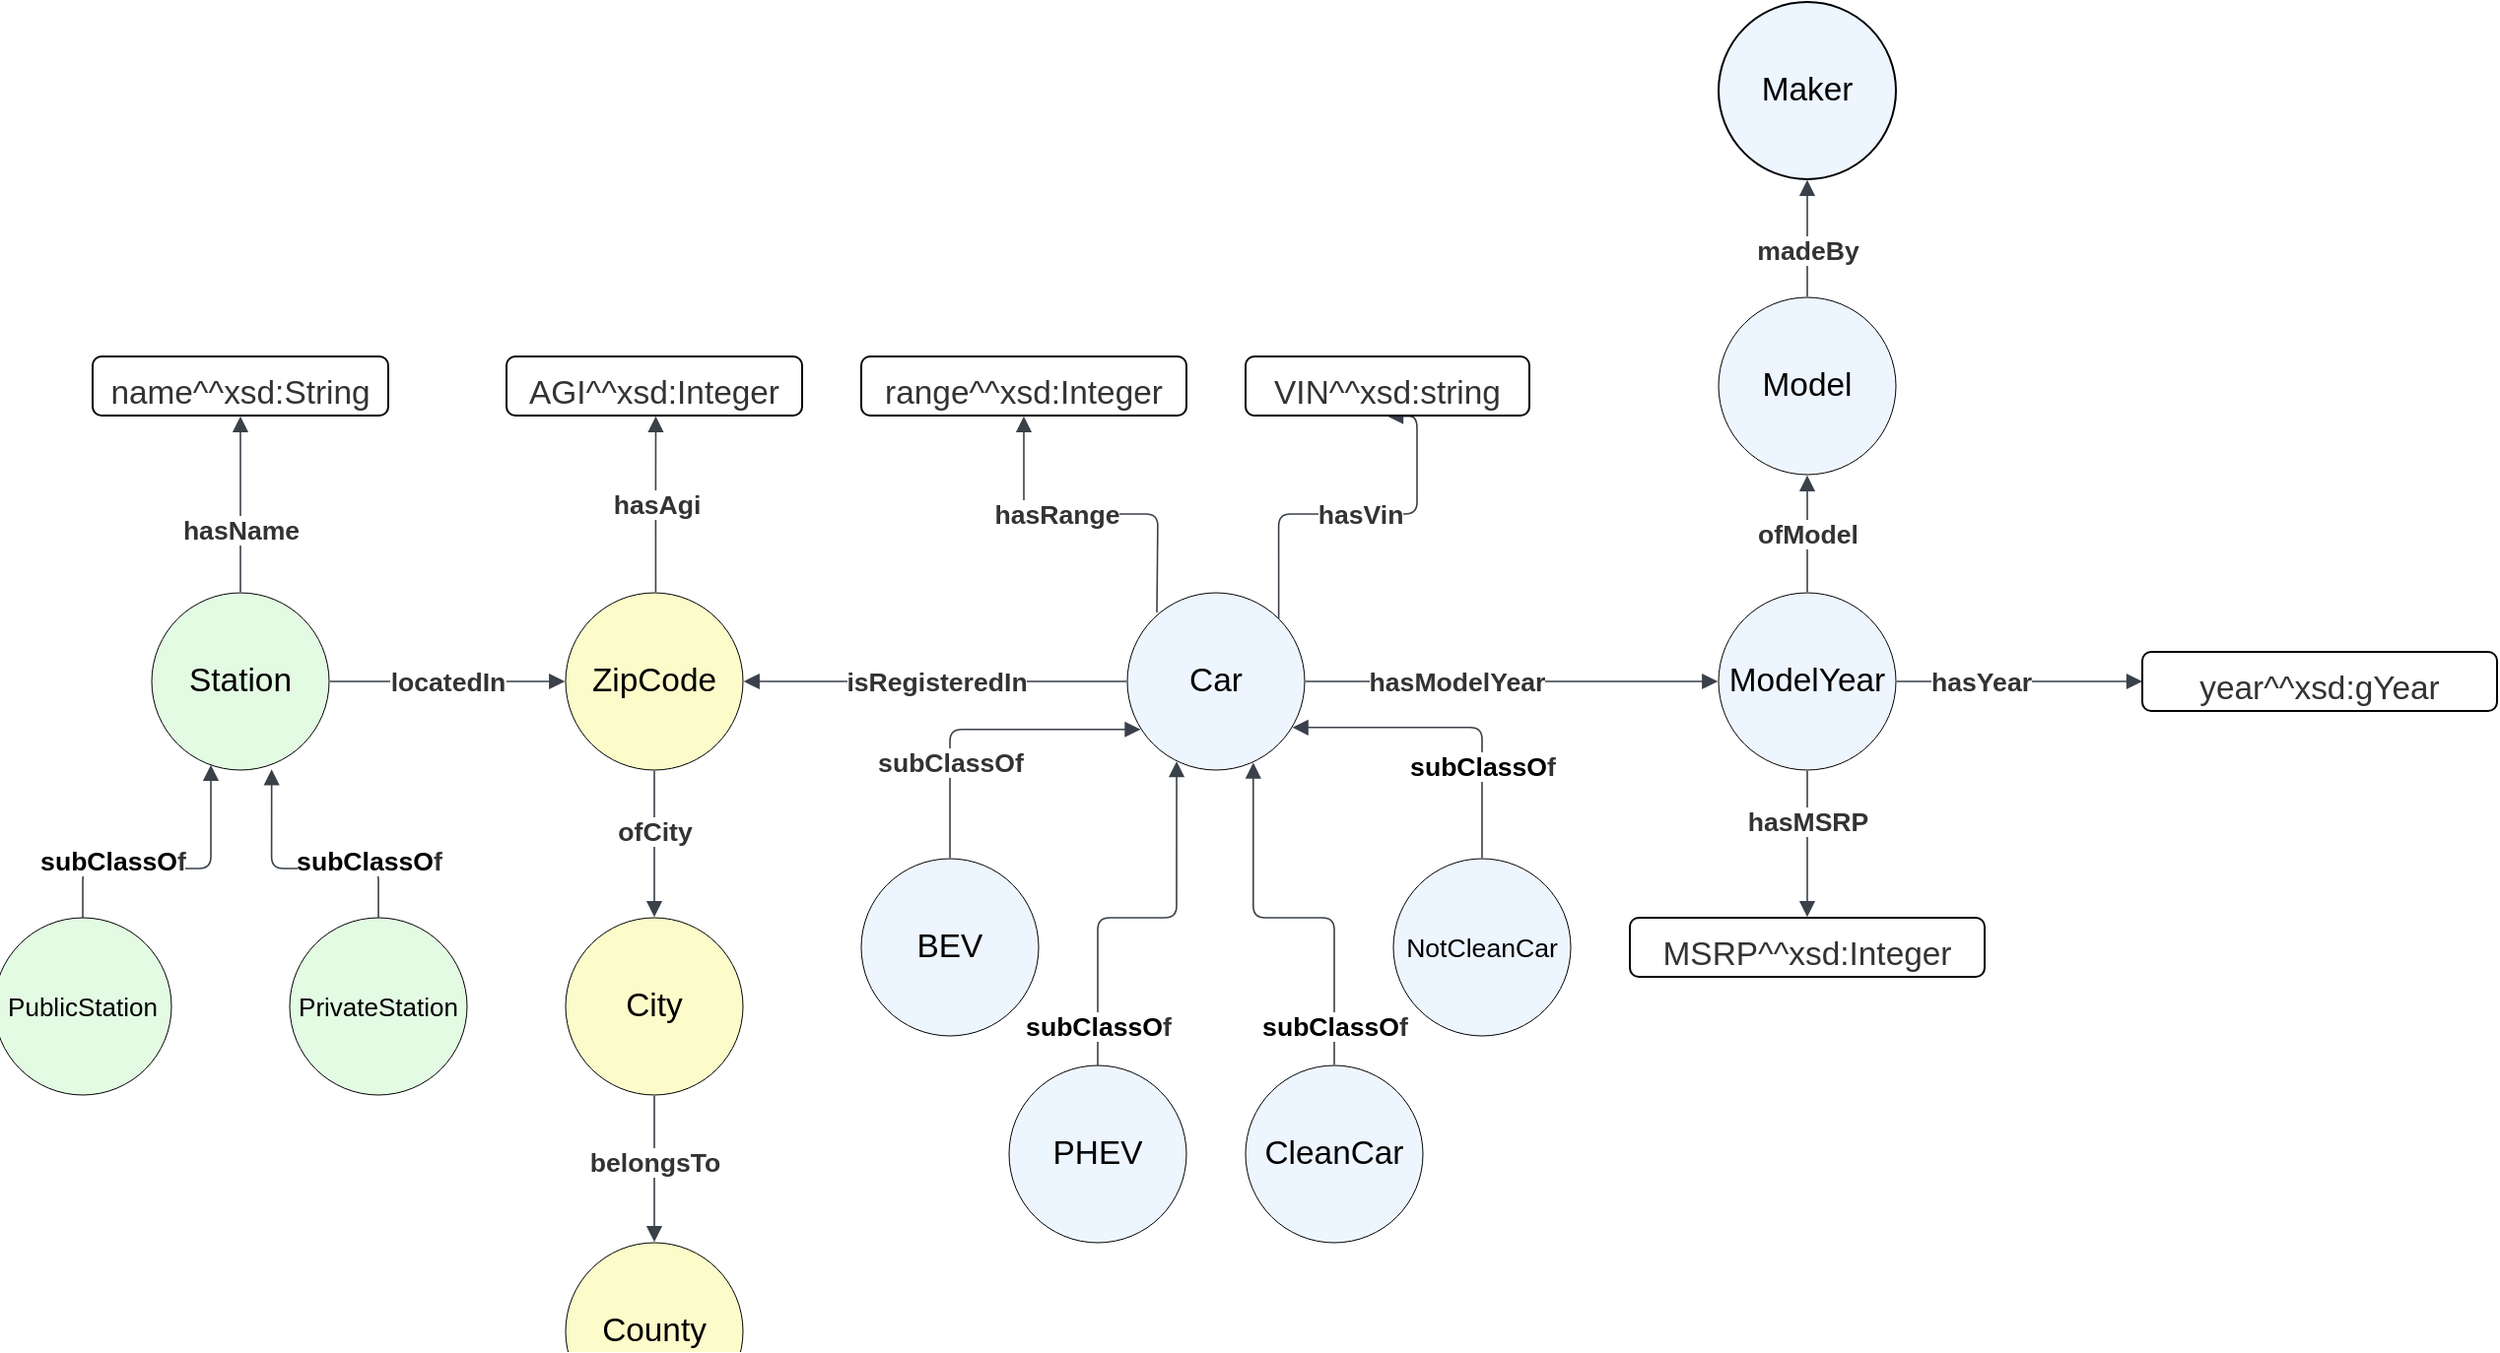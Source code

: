<mxfile version="22.1.5" type="device">
  <diagram name="Pagina-1" id="6ebKSwHgrZWEVFDDrTTQ">
    <mxGraphModel dx="1752" dy="1017" grid="1" gridSize="10" guides="1" tooltips="1" connect="1" arrows="1" fold="1" page="1" pageScale="1" pageWidth="1654" pageHeight="1169" math="0" shadow="0">
      <root>
        <mxCell id="0" />
        <mxCell id="1" parent="0" />
        <mxCell id="R9qcSIOGfT1Ncwx8mGfi-1" value="Car" style="html=1;overflow=block;blockSpacing=1;whiteSpace=wrap;ellipse;fontSize=16.7;spacing=3.8;strokeColor=default;fillOpacity=100;rounded=1;absoluteArcSize=1;arcSize=9;fillColor=#edf5ff;strokeWidth=NaN;lucidId=Os1O2qnXkTLK;" parent="1" vertex="1">
          <mxGeometry x="665" y="470" width="90" height="90" as="geometry" />
        </mxCell>
        <mxCell id="R9qcSIOGfT1Ncwx8mGfi-2" value="" style="html=1;jettySize=18;whiteSpace=wrap;fontSize=13;strokeColor=#3a414a;strokeOpacity=100;strokeWidth=0.8;rounded=1;arcSize=12;edgeStyle=orthogonalEdgeStyle;startArrow=none;endArrow=block;endFill=1;exitX=1.004;exitY=0.5;exitPerimeter=0;entryX=-0.004;entryY=0.5;entryPerimeter=0;lucidId=1s1Ouu4uFood;" parent="1" source="R9qcSIOGfT1Ncwx8mGfi-1" target="R9qcSIOGfT1Ncwx8mGfi-4" edge="1">
          <mxGeometry width="100" height="100" relative="1" as="geometry">
            <Array as="points" />
          </mxGeometry>
        </mxCell>
        <mxCell id="R9qcSIOGfT1Ncwx8mGfi-3" value="hasModelYear" style="text;html=1;resizable=0;labelBackgroundColor=default;align=center;verticalAlign=middle;fontStyle=1;fontColor=#333333;fontSize=13.3;" parent="R9qcSIOGfT1Ncwx8mGfi-2" vertex="1">
          <mxGeometry x="-0.273" relative="1" as="geometry" />
        </mxCell>
        <mxCell id="R9qcSIOGfT1Ncwx8mGfi-4" value="ModelYear" style="html=1;overflow=block;blockSpacing=1;whiteSpace=wrap;ellipse;fontSize=16.7;spacing=3.8;strokeColor=default;fillOpacity=100;rounded=1;absoluteArcSize=1;arcSize=9;fillColor=#edf5ff;strokeWidth=NaN;lucidId=1s1OTW7Ci2Y1;" parent="1" vertex="1">
          <mxGeometry x="965" y="470" width="90" height="90" as="geometry" />
        </mxCell>
        <mxCell id="R9qcSIOGfT1Ncwx8mGfi-5" value="" style="html=1;jettySize=18;whiteSpace=wrap;fontSize=13;strokeColor=#3a414a;strokeOpacity=100;strokeWidth=0.8;rounded=1;arcSize=12;edgeStyle=orthogonalEdgeStyle;startArrow=none;endArrow=block;endFill=1;exitX=1.004;exitY=0.5;exitPerimeter=0;entryX=0;entryY=0.5;lucidId=it1O_J1TxxnW;entryDx=0;entryDy=0;" parent="1" source="R9qcSIOGfT1Ncwx8mGfi-4" target="35qdhlxiOfRnaW9zcAuj-1" edge="1">
          <mxGeometry width="100" height="100" relative="1" as="geometry">
            <Array as="points" />
            <mxPoint x="1174.64" y="515" as="targetPoint" />
          </mxGeometry>
        </mxCell>
        <mxCell id="R9qcSIOGfT1Ncwx8mGfi-6" value="hasYear" style="text;html=1;resizable=0;labelBackgroundColor=default;align=center;verticalAlign=middle;fontStyle=1;fontColor=#333333;fontSize=13.3;" parent="R9qcSIOGfT1Ncwx8mGfi-5" vertex="1">
          <mxGeometry x="-0.324" relative="1" as="geometry" />
        </mxCell>
        <mxCell id="R9qcSIOGfT1Ncwx8mGfi-8" value="" style="html=1;jettySize=18;whiteSpace=wrap;fontSize=13;strokeColor=#3a414a;strokeOpacity=100;strokeWidth=0.8;rounded=1;arcSize=12;edgeStyle=orthogonalEdgeStyle;startArrow=none;endArrow=block;endFill=1;exitX=0.5;exitY=-0.004;exitPerimeter=0;entryX=0.5;entryY=1.004;entryPerimeter=0;lucidId=ot1Ofiux3nKR;" parent="1" source="R9qcSIOGfT1Ncwx8mGfi-4" target="R9qcSIOGfT1Ncwx8mGfi-10" edge="1">
          <mxGeometry width="100" height="100" relative="1" as="geometry">
            <Array as="points" />
          </mxGeometry>
        </mxCell>
        <mxCell id="R9qcSIOGfT1Ncwx8mGfi-9" value="ofModel" style="text;html=1;resizable=0;labelBackgroundColor=default;align=center;verticalAlign=middle;fontStyle=1;fontColor=#333333;fontSize=13.3;" parent="R9qcSIOGfT1Ncwx8mGfi-8" vertex="1">
          <mxGeometry relative="1" as="geometry" />
        </mxCell>
        <mxCell id="R9qcSIOGfT1Ncwx8mGfi-10" value="Model" style="html=1;overflow=block;blockSpacing=1;whiteSpace=wrap;ellipse;fontSize=16.7;spacing=3.8;strokeColor=default;fillOpacity=100;rounded=1;absoluteArcSize=1;arcSize=9;fillColor=#edf5ff;strokeWidth=NaN;lucidId=ot1OwlmNDwQG;" parent="1" vertex="1">
          <mxGeometry x="965" y="320" width="90" height="90" as="geometry" />
        </mxCell>
        <mxCell id="R9qcSIOGfT1Ncwx8mGfi-11" value="" style="html=1;jettySize=18;whiteSpace=wrap;fontSize=13;strokeColor=#3a414a;strokeOpacity=100;strokeWidth=0.8;rounded=1;arcSize=12;edgeStyle=orthogonalEdgeStyle;startArrow=none;endArrow=block;endFill=1;exitX=0.5;exitY=-0.004;exitPerimeter=0;entryX=0.5;entryY=1.004;entryPerimeter=0;lucidId=Ct1O5iaR3bhI;" parent="1" source="R9qcSIOGfT1Ncwx8mGfi-10" target="R9qcSIOGfT1Ncwx8mGfi-13" edge="1">
          <mxGeometry width="100" height="100" relative="1" as="geometry">
            <Array as="points" />
          </mxGeometry>
        </mxCell>
        <mxCell id="R9qcSIOGfT1Ncwx8mGfi-12" value="madeBy" style="text;html=1;resizable=0;labelBackgroundColor=default;align=center;verticalAlign=middle;fontStyle=1;fontColor=#333333;fontSize=13.3;" parent="R9qcSIOGfT1Ncwx8mGfi-11" vertex="1">
          <mxGeometry x="-0.187" relative="1" as="geometry" />
        </mxCell>
        <mxCell id="R9qcSIOGfT1Ncwx8mGfi-13" value="Maker" style="html=1;overflow=block;blockSpacing=1;whiteSpace=wrap;ellipse;fontSize=16.7;spacing=3.8;strokeColor=default;fillOpacity=100;rounded=1;absoluteArcSize=1;arcSize=9;fillColor=#edf5ff;strokeWidth=1;lucidId=Ct1OrBrMs6CW;perimeterSpacing=0;gradientColor=none;" parent="1" vertex="1">
          <mxGeometry x="965" y="170" width="90" height="90" as="geometry" />
        </mxCell>
        <mxCell id="R9qcSIOGfT1Ncwx8mGfi-14" value="" style="html=1;jettySize=18;whiteSpace=wrap;fontSize=13;strokeColor=#3a414a;strokeOpacity=100;strokeWidth=0.8;rounded=1;arcSize=12;edgeStyle=orthogonalEdgeStyle;startArrow=none;endArrow=block;endFill=1;exitX=1;exitY=0;entryX=0.5;entryY=1.012;entryPerimeter=0;lucidId=1t1OtkIKNWra;exitDx=0;exitDy=0;" parent="1" source="R9qcSIOGfT1Ncwx8mGfi-1" target="R9qcSIOGfT1Ncwx8mGfi-16" edge="1">
          <mxGeometry width="100" height="100" relative="1" as="geometry">
            <Array as="points">
              <mxPoint x="742" y="430" />
              <mxPoint x="812" y="430" />
            </Array>
          </mxGeometry>
        </mxCell>
        <mxCell id="R9qcSIOGfT1Ncwx8mGfi-15" value="hasVin" style="text;html=1;resizable=0;labelBackgroundColor=default;align=center;verticalAlign=middle;fontStyle=1;fontColor=#333333;fontSize=13.3;" parent="R9qcSIOGfT1Ncwx8mGfi-14" vertex="1">
          <mxGeometry relative="1" as="geometry" />
        </mxCell>
        <mxCell id="R9qcSIOGfT1Ncwx8mGfi-16" value="VIN^^xsd:string" style="html=1;overflow=block;blockSpacing=1;whiteSpace=wrap;fontSize=16.7;spacing=9;strokeColor=default;rounded=1;absoluteArcSize=1;arcSize=9;fillColor=default;strokeWidth=1;lucidId=3t1OEM6T._IZ;fontColor=#333333;verticalAlign=top;horizontal=1;" parent="1" vertex="1">
          <mxGeometry x="725" y="350" width="144" height="30" as="geometry" />
        </mxCell>
        <mxCell id="R9qcSIOGfT1Ncwx8mGfi-20" value="" style="html=1;jettySize=18;whiteSpace=wrap;fontSize=13;strokeColor=#3a414a;strokeOpacity=100;strokeWidth=0.8;rounded=1;arcSize=12;edgeStyle=orthogonalEdgeStyle;startArrow=none;endArrow=block;endFill=1;entryX=0.5;entryY=1.012;entryPerimeter=0;lucidId=_u1O~x01ch-v;" parent="1" target="R9qcSIOGfT1Ncwx8mGfi-22" edge="1">
          <mxGeometry width="100" height="100" relative="1" as="geometry">
            <Array as="points" />
            <mxPoint x="680" y="480" as="sourcePoint" />
          </mxGeometry>
        </mxCell>
        <mxCell id="R9qcSIOGfT1Ncwx8mGfi-21" value="hasRange" style="text;html=1;resizable=0;labelBackgroundColor=default;align=center;verticalAlign=middle;fontStyle=1;fontColor=#333333;fontSize=13.3;" parent="R9qcSIOGfT1Ncwx8mGfi-20" vertex="1">
          <mxGeometry x="0.216" relative="1" as="geometry" />
        </mxCell>
        <mxCell id="R9qcSIOGfT1Ncwx8mGfi-22" value="range^^xsd:Integer" style="html=1;overflow=block;blockSpacing=1;whiteSpace=wrap;fontSize=16.7;spacing=9;strokeColor=default;rounded=1;absoluteArcSize=1;arcSize=9;fillColor=default;strokeWidth=1;lucidId=.u1OfOf~fiUd;fontColor=#333333;verticalAlign=top;horizontal=1;" parent="1" vertex="1">
          <mxGeometry x="530" y="350" width="165" height="30" as="geometry" />
        </mxCell>
        <mxCell id="R9qcSIOGfT1Ncwx8mGfi-23" value="" style="html=1;jettySize=18;whiteSpace=wrap;fontSize=13;strokeColor=#3a414a;strokeOpacity=100;strokeWidth=0.8;rounded=1;arcSize=12;edgeStyle=orthogonalEdgeStyle;startArrow=none;endArrow=block;endFill=1;exitX=-0.004;exitY=0.5;exitPerimeter=0;entryX=1.004;entryY=0.5;entryPerimeter=0;lucidId=Ew1O.1Jr6tQS;" parent="1" source="R9qcSIOGfT1Ncwx8mGfi-1" target="R9qcSIOGfT1Ncwx8mGfi-25" edge="1">
          <mxGeometry width="100" height="100" relative="1" as="geometry">
            <Array as="points" />
          </mxGeometry>
        </mxCell>
        <mxCell id="R9qcSIOGfT1Ncwx8mGfi-24" value="isRegisteredIn" style="text;html=1;resizable=0;labelBackgroundColor=default;align=center;verticalAlign=middle;fontStyle=1;fontColor=#333333;fontSize=13.3;" parent="R9qcSIOGfT1Ncwx8mGfi-23" vertex="1">
          <mxGeometry relative="1" as="geometry" />
        </mxCell>
        <mxCell id="R9qcSIOGfT1Ncwx8mGfi-25" value="ZipCode" style="html=1;overflow=block;blockSpacing=1;whiteSpace=wrap;ellipse;fontSize=16.7;spacing=3.8;strokeColor=default;fillOpacity=100;rounded=1;absoluteArcSize=1;arcSize=9;fillColor=#fcfcca;strokeWidth=NaN;lucidId=Ew1OWQCflFgT;" parent="1" vertex="1">
          <mxGeometry x="380" y="470" width="90" height="90" as="geometry" />
        </mxCell>
        <mxCell id="R9qcSIOGfT1Ncwx8mGfi-26" value="" style="html=1;jettySize=18;whiteSpace=wrap;fontSize=13;strokeColor=#3a414a;strokeOpacity=100;strokeWidth=0.8;rounded=1;arcSize=12;edgeStyle=orthogonalEdgeStyle;startArrow=none;endArrow=block;endFill=1;exitX=0.5;exitY=1.004;exitPerimeter=0;entryX=0.5;entryY=-0.004;entryPerimeter=0;lucidId=Vw1Oxh8Qyr1-;" parent="1" source="R9qcSIOGfT1Ncwx8mGfi-25" target="R9qcSIOGfT1Ncwx8mGfi-28" edge="1">
          <mxGeometry width="100" height="100" relative="1" as="geometry">
            <Array as="points" />
          </mxGeometry>
        </mxCell>
        <mxCell id="R9qcSIOGfT1Ncwx8mGfi-27" value="ofCity" style="text;html=1;resizable=0;labelBackgroundColor=default;align=center;verticalAlign=middle;fontStyle=1;fontColor=#333333;fontSize=13.3;" parent="R9qcSIOGfT1Ncwx8mGfi-26" vertex="1">
          <mxGeometry x="-0.182" relative="1" as="geometry" />
        </mxCell>
        <mxCell id="R9qcSIOGfT1Ncwx8mGfi-28" value="City" style="html=1;overflow=block;blockSpacing=1;whiteSpace=wrap;ellipse;fontSize=16.7;spacing=3.8;strokeColor=default;fillOpacity=100;rounded=1;absoluteArcSize=1;arcSize=9;fillColor=#fcfcca;strokeWidth=NaN;lucidId=Vw1Oo~C-vCxp;" parent="1" vertex="1">
          <mxGeometry x="380" y="635" width="90" height="90" as="geometry" />
        </mxCell>
        <mxCell id="R9qcSIOGfT1Ncwx8mGfi-29" value="" style="html=1;jettySize=18;whiteSpace=wrap;fontSize=13;strokeColor=#3a414a;strokeOpacity=100;strokeWidth=0.8;rounded=1;arcSize=12;edgeStyle=orthogonalEdgeStyle;startArrow=none;endArrow=block;endFill=1;exitX=0.5;exitY=1.004;exitPerimeter=0;entryX=0.5;entryY=-0.004;entryPerimeter=0;lucidId=-w1O87nsNx36;" parent="1" source="R9qcSIOGfT1Ncwx8mGfi-28" edge="1">
          <mxGeometry width="100" height="100" relative="1" as="geometry">
            <Array as="points" />
            <mxPoint x="425" y="799.64" as="targetPoint" />
          </mxGeometry>
        </mxCell>
        <mxCell id="R9qcSIOGfT1Ncwx8mGfi-30" value="belongsTo" style="text;html=1;resizable=0;labelBackgroundColor=default;align=center;verticalAlign=middle;fontStyle=1;fontColor=#333333;fontSize=13.3;" parent="R9qcSIOGfT1Ncwx8mGfi-29" vertex="1">
          <mxGeometry x="-0.123" relative="1" as="geometry" />
        </mxCell>
        <mxCell id="R9qcSIOGfT1Ncwx8mGfi-31" value="County" style="html=1;overflow=block;blockSpacing=1;whiteSpace=wrap;ellipse;fontSize=16.7;spacing=3.8;strokeColor=default;fillOpacity=100;rounded=1;absoluteArcSize=1;arcSize=9;fillColor=#fcfcca;strokeWidth=NaN;lucidId=-w1OLK29v8BK;" parent="1" vertex="1">
          <mxGeometry x="380" y="800" width="90" height="90" as="geometry" />
        </mxCell>
        <mxCell id="R9qcSIOGfT1Ncwx8mGfi-32" value="Station" style="html=1;overflow=block;blockSpacing=1;whiteSpace=wrap;ellipse;fontSize=16.7;spacing=3.8;strokeColor=default;fillOpacity=100;rounded=1;absoluteArcSize=1;arcSize=9;fillColor=#e3fae3;strokeWidth=NaN;lucidId=rx1O~R7pykx_;" parent="1" vertex="1">
          <mxGeometry x="170" y="470" width="90" height="90" as="geometry" />
        </mxCell>
        <mxCell id="R9qcSIOGfT1Ncwx8mGfi-33" value="" style="html=1;jettySize=18;whiteSpace=wrap;fontSize=13;strokeColor=#3a414a;strokeOpacity=100;strokeWidth=0.8;rounded=1;arcSize=12;edgeStyle=orthogonalEdgeStyle;startArrow=none;endArrow=block;endFill=1;exitX=1.004;exitY=0.5;exitPerimeter=0;entryX=-0.004;entryY=0.5;entryPerimeter=0;lucidId=Dx1OYmT3YGP5;" parent="1" source="R9qcSIOGfT1Ncwx8mGfi-32" target="R9qcSIOGfT1Ncwx8mGfi-25" edge="1">
          <mxGeometry width="100" height="100" relative="1" as="geometry">
            <Array as="points" />
          </mxGeometry>
        </mxCell>
        <mxCell id="R9qcSIOGfT1Ncwx8mGfi-34" value="locatedIn" style="text;html=1;resizable=0;labelBackgroundColor=default;align=center;verticalAlign=middle;fontStyle=1;fontColor=#333333;fontSize=13.3;" parent="R9qcSIOGfT1Ncwx8mGfi-33" vertex="1">
          <mxGeometry relative="1" as="geometry" />
        </mxCell>
        <mxCell id="R9qcSIOGfT1Ncwx8mGfi-35" value="" style="html=1;jettySize=18;whiteSpace=wrap;fontSize=13;strokeColor=#3a414a;strokeOpacity=100;strokeWidth=0.8;rounded=1;arcSize=12;edgeStyle=orthogonalEdgeStyle;startArrow=none;endArrow=block;endFill=1;exitX=0.508;exitY=-0.004;exitPerimeter=0;entryX=0.505;entryY=1.012;entryPerimeter=0;lucidId=Wx1O5GCra6RN;" parent="1" source="R9qcSIOGfT1Ncwx8mGfi-25" target="R9qcSIOGfT1Ncwx8mGfi-37" edge="1">
          <mxGeometry width="100" height="100" relative="1" as="geometry">
            <Array as="points" />
          </mxGeometry>
        </mxCell>
        <mxCell id="R9qcSIOGfT1Ncwx8mGfi-36" value="hasAgi" style="text;html=1;resizable=0;labelBackgroundColor=default;align=center;verticalAlign=middle;fontStyle=1;fontColor=#333333;fontSize=13.3;" parent="R9qcSIOGfT1Ncwx8mGfi-35" vertex="1">
          <mxGeometry relative="1" as="geometry" />
        </mxCell>
        <mxCell id="R9qcSIOGfT1Ncwx8mGfi-37" value="AGI^^xsd:Integer" style="html=1;overflow=block;blockSpacing=1;whiteSpace=wrap;fontSize=16.7;spacing=9;strokeColor=default;rounded=1;absoluteArcSize=1;arcSize=9;fillColor=default;strokeWidth=1;lucidId=Xx1OfmO..szG;fontColor=#333333;verticalAlign=top;horizontal=1;" parent="1" vertex="1">
          <mxGeometry x="350" y="350" width="150" height="30" as="geometry" />
        </mxCell>
        <mxCell id="R9qcSIOGfT1Ncwx8mGfi-38" value="" style="html=1;jettySize=18;whiteSpace=wrap;fontSize=13;strokeColor=#3a414a;strokeOpacity=100;strokeWidth=0.8;rounded=1;arcSize=12;edgeStyle=orthogonalEdgeStyle;startArrow=none;endArrow=block;endFill=1;exitX=0.5;exitY=1.004;exitPerimeter=0;entryX=0.5;entryY=-0.012;entryPerimeter=0;lucidId=6B1OSi53PP30;" parent="1" source="R9qcSIOGfT1Ncwx8mGfi-4" target="R9qcSIOGfT1Ncwx8mGfi-40" edge="1">
          <mxGeometry width="100" height="100" relative="1" as="geometry">
            <Array as="points" />
          </mxGeometry>
        </mxCell>
        <mxCell id="R9qcSIOGfT1Ncwx8mGfi-39" value="hasMSRP" style="text;html=1;resizable=0;labelBackgroundColor=default;align=center;verticalAlign=middle;fontStyle=1;fontColor=#333333;fontSize=13.3;" parent="R9qcSIOGfT1Ncwx8mGfi-38" vertex="1">
          <mxGeometry x="-0.315" relative="1" as="geometry" />
        </mxCell>
        <mxCell id="R9qcSIOGfT1Ncwx8mGfi-40" value="MSRP^^xsd:Integer" style="html=1;overflow=block;blockSpacing=1;whiteSpace=wrap;fontSize=16.7;spacing=9;strokeColor=default;rounded=1;absoluteArcSize=1;arcSize=9;fillColor=default;strokeWidth=1;lucidId=7B1Od-MZ6ZxI;fontColor=#333333;verticalAlign=top;horizontal=1;" parent="1" vertex="1">
          <mxGeometry x="920" y="635" width="180" height="30" as="geometry" />
        </mxCell>
        <mxCell id="R9qcSIOGfT1Ncwx8mGfi-41" value="" style="html=1;jettySize=18;whiteSpace=wrap;fontSize=13;strokeColor=#3a414a;strokeOpacity=100;strokeWidth=0.8;rounded=1;arcSize=12;edgeStyle=orthogonalEdgeStyle;startArrow=none;endArrow=block;endFill=1;exitX=0.5;exitY=-0.004;exitPerimeter=0;entryX=0.5;entryY=1.012;entryPerimeter=0;lucidId=RF1OCfXK_F4R;" parent="1" source="R9qcSIOGfT1Ncwx8mGfi-32" target="R9qcSIOGfT1Ncwx8mGfi-43" edge="1">
          <mxGeometry width="100" height="100" relative="1" as="geometry">
            <Array as="points" />
          </mxGeometry>
        </mxCell>
        <mxCell id="R9qcSIOGfT1Ncwx8mGfi-42" value="hasName" style="text;html=1;resizable=0;labelBackgroundColor=default;align=center;verticalAlign=middle;fontStyle=1;fontColor=#333333;fontSize=13.3;" parent="R9qcSIOGfT1Ncwx8mGfi-41" vertex="1">
          <mxGeometry x="-0.296" relative="1" as="geometry" />
        </mxCell>
        <mxCell id="R9qcSIOGfT1Ncwx8mGfi-43" value="name^^xsd:String" style="html=1;overflow=block;blockSpacing=1;whiteSpace=wrap;fontSize=16.7;spacing=9;rounded=1;absoluteArcSize=1;arcSize=9;strokeWidth=1;lucidId=SF1OhaQ1grFW;fillColor=default;fontColor=#333333;strokeColor=default;verticalAlign=top;horizontal=1;" parent="1" vertex="1">
          <mxGeometry x="140" y="350" width="150" height="30" as="geometry" />
        </mxCell>
        <mxCell id="R9qcSIOGfT1Ncwx8mGfi-44" value="" style="html=1;jettySize=18;whiteSpace=wrap;fontSize=13;strokeColor=#3a414a;strokeOpacity=100;strokeWidth=0.8;rounded=1;arcSize=12;edgeStyle=orthogonalEdgeStyle;startArrow=block;startFill=1;endArrow=none;exitX=0.075;exitY=0.771;exitPerimeter=0;entryX=0.5;entryY=-0.004;entryPerimeter=0;lucidId=eI1O_Iygyy8d;" parent="1" source="R9qcSIOGfT1Ncwx8mGfi-1" target="R9qcSIOGfT1Ncwx8mGfi-46" edge="1">
          <mxGeometry width="100" height="100" relative="1" as="geometry">
            <Array as="points" />
          </mxGeometry>
        </mxCell>
        <mxCell id="R9qcSIOGfT1Ncwx8mGfi-45" value="subClassOf" style="text;html=1;resizable=0;labelBackgroundColor=default;align=center;verticalAlign=middle;fontStyle=1;fontColor=#333333;fontSize=13.3;" parent="R9qcSIOGfT1Ncwx8mGfi-44" vertex="1">
          <mxGeometry x="0.401" relative="1" as="geometry" />
        </mxCell>
        <mxCell id="R9qcSIOGfT1Ncwx8mGfi-46" value="BEV" style="html=1;overflow=block;blockSpacing=1;whiteSpace=wrap;ellipse;fontSize=16.7;spacing=3.8;strokeColor=default;fillOpacity=100;rounded=1;absoluteArcSize=1;arcSize=9;fillColor=#edf5ff;strokeWidth=NaN;lucidId=eI1O9qz4zxc3;" parent="1" vertex="1">
          <mxGeometry x="530" y="605" width="90" height="90" as="geometry" />
        </mxCell>
        <mxCell id="R9qcSIOGfT1Ncwx8mGfi-47" value="" style="html=1;jettySize=18;whiteSpace=wrap;fontSize=13;strokeColor=#3a414a;strokeOpacity=100;strokeWidth=0.8;rounded=1;arcSize=12;edgeStyle=orthogonalEdgeStyle;startArrow=block;startFill=1;endArrow=none;entryX=0.5;entryY=0;lucidId=NI1OuKBxsP~g;entryDx=0;entryDy=0;" parent="1" source="R9qcSIOGfT1Ncwx8mGfi-32" target="Asnf5PWVBuTiNA6fuec6-4" edge="1">
          <mxGeometry width="100" height="100" relative="1" as="geometry">
            <Array as="points">
              <mxPoint x="200" y="610" />
              <mxPoint x="135" y="610" />
            </Array>
            <mxPoint x="180.02" y="481.04" as="sourcePoint" />
            <mxPoint x="140" y="635.0" as="targetPoint" />
          </mxGeometry>
        </mxCell>
        <mxCell id="R9qcSIOGfT1Ncwx8mGfi-48" value="subClassO&lt;span style=&quot;color: rgb(51, 51, 51);&quot;&gt;f&lt;/span&gt;" style="text;html=1;resizable=0;labelBackgroundColor=default;align=center;verticalAlign=middle;fontStyle=1;fontSize=13.3;" parent="R9qcSIOGfT1Ncwx8mGfi-47" vertex="1">
          <mxGeometry x="0.807" relative="1" as="geometry">
            <mxPoint x="15" y="-16" as="offset" />
          </mxGeometry>
        </mxCell>
        <mxCell id="R9qcSIOGfT1Ncwx8mGfi-49" value="PHEV" style="html=1;overflow=block;blockSpacing=1;whiteSpace=wrap;ellipse;fontSize=16.7;spacing=3.8;strokeColor=default;fillOpacity=100;rounded=1;absoluteArcSize=1;arcSize=9;fillColor=#edf5ff;strokeWidth=NaN;lucidId=NI1OlC09T_vV;" parent="1" vertex="1">
          <mxGeometry x="605" y="710" width="90" height="90" as="geometry" />
        </mxCell>
        <mxCell id="R9qcSIOGfT1Ncwx8mGfi-50" value="" style="html=1;jettySize=18;whiteSpace=wrap;fontSize=13;strokeColor=#3a414a;strokeOpacity=100;strokeWidth=0.8;rounded=1;arcSize=12;edgeStyle=orthogonalEdgeStyle;startArrow=block;startFill=1;endArrow=none;exitX=0.71;exitY=0.958;exitPerimeter=0;entryX=0.5;entryY=-0.004;entryPerimeter=0;lucidId=6I1O4U0I6-T0;" parent="1" source="R9qcSIOGfT1Ncwx8mGfi-1" target="R9qcSIOGfT1Ncwx8mGfi-52" edge="1">
          <mxGeometry width="100" height="100" relative="1" as="geometry">
            <Array as="points" />
          </mxGeometry>
        </mxCell>
        <mxCell id="R9qcSIOGfT1Ncwx8mGfi-51" value="subClassO&lt;span style=&quot;color: rgb(51, 51, 51);&quot;&gt;f&lt;/span&gt;" style="text;html=1;resizable=0;labelBackgroundColor=default;align=center;verticalAlign=middle;fontStyle=1;fontSize=13.3;" parent="R9qcSIOGfT1Ncwx8mGfi-50" vertex="1">
          <mxGeometry x="0.794" relative="1" as="geometry" />
        </mxCell>
        <mxCell id="R9qcSIOGfT1Ncwx8mGfi-52" value="CleanCar" style="html=1;overflow=block;blockSpacing=1;whiteSpace=wrap;ellipse;fontSize=16.7;spacing=3.8;strokeColor=default;fillOpacity=100;rounded=1;absoluteArcSize=1;arcSize=9;fillColor=#edf5ff;strokeWidth=NaN;lucidId=6I1OSQpG-oj7;" parent="1" vertex="1">
          <mxGeometry x="725" y="710" width="90" height="90" as="geometry" />
        </mxCell>
        <mxCell id="R9qcSIOGfT1Ncwx8mGfi-53" value="" style="html=1;jettySize=18;whiteSpace=wrap;fontSize=13;strokeColor=#3a414a;strokeOpacity=100;strokeWidth=0.8;rounded=1;arcSize=12;edgeStyle=orthogonalEdgeStyle;startArrow=block;startFill=1;endArrow=none;exitX=0.931;exitY=0.76;exitPerimeter=0;entryX=0.5;entryY=-0.004;entryPerimeter=0;lucidId=bJ1O8Z8VCAd9;" parent="1" source="R9qcSIOGfT1Ncwx8mGfi-1" target="R9qcSIOGfT1Ncwx8mGfi-55" edge="1">
          <mxGeometry width="100" height="100" relative="1" as="geometry">
            <Array as="points" />
          </mxGeometry>
        </mxCell>
        <mxCell id="R9qcSIOGfT1Ncwx8mGfi-54" value="subClassO&lt;span style=&quot;color: rgb(51, 51, 51);&quot;&gt;f&lt;/span&gt;" style="text;html=1;resizable=0;labelBackgroundColor=default;align=center;verticalAlign=middle;fontStyle=1;fontSize=13.3;" parent="R9qcSIOGfT1Ncwx8mGfi-53" vertex="1">
          <mxGeometry x="0.421" relative="1" as="geometry" />
        </mxCell>
        <mxCell id="R9qcSIOGfT1Ncwx8mGfi-55" value="NotCleanCar" style="html=1;overflow=block;blockSpacing=1;whiteSpace=wrap;ellipse;fontSize=13.3;spacing=3.8;strokeColor=default;fillOpacity=100;rounded=1;absoluteArcSize=1;arcSize=9;fillColor=#edf5ff;strokeWidth=NaN;lucidId=bJ1OlrKJahhv;" parent="1" vertex="1">
          <mxGeometry x="800" y="605" width="90" height="90" as="geometry" />
        </mxCell>
        <mxCell id="Asnf5PWVBuTiNA6fuec6-4" value="&lt;font style=&quot;font-size: 13px;&quot;&gt;PublicStation&lt;/font&gt;" style="html=1;overflow=block;blockSpacing=1;whiteSpace=wrap;ellipse;fontSize=16.7;spacing=3.8;strokeColor=default;fillOpacity=100;rounded=1;absoluteArcSize=1;arcSize=9;fillColor=#e3fae3;strokeWidth=NaN;lucidId=rx1O~R7pykx_;" parent="1" vertex="1">
          <mxGeometry x="90" y="635" width="90" height="90" as="geometry" />
        </mxCell>
        <mxCell id="Asnf5PWVBuTiNA6fuec6-5" value="&lt;font style=&quot;font-size: 13px;&quot;&gt;PrivateStation&lt;/font&gt;" style="html=1;overflow=block;blockSpacing=1;whiteSpace=wrap;ellipse;fontSize=16.7;spacing=3.8;strokeColor=default;fillOpacity=100;rounded=1;absoluteArcSize=1;arcSize=9;fillColor=#e3fae3;strokeWidth=NaN;lucidId=rx1O~R7pykx_;" parent="1" vertex="1">
          <mxGeometry x="240" y="635" width="90" height="90" as="geometry" />
        </mxCell>
        <mxCell id="Asnf5PWVBuTiNA6fuec6-8" value="" style="html=1;jettySize=18;whiteSpace=wrap;fontSize=13;strokeColor=#3a414a;strokeOpacity=100;strokeWidth=0.8;rounded=1;arcSize=12;edgeStyle=orthogonalEdgeStyle;startArrow=block;startFill=1;endArrow=none;exitX=0.676;exitY=0.996;exitPerimeter=0;entryX=0.5;entryY=0;lucidId=NI1OuKBxsP~g;exitDx=0;exitDy=0;entryDx=0;entryDy=0;" parent="1" source="R9qcSIOGfT1Ncwx8mGfi-32" target="Asnf5PWVBuTiNA6fuec6-5" edge="1">
          <mxGeometry width="100" height="100" relative="1" as="geometry">
            <Array as="points">
              <mxPoint x="231" y="610" />
              <mxPoint x="285" y="610" />
            </Array>
            <mxPoint x="270" y="598" as="sourcePoint" />
            <mxPoint x="230" y="752" as="targetPoint" />
          </mxGeometry>
        </mxCell>
        <mxCell id="Asnf5PWVBuTiNA6fuec6-9" value="subClassO&lt;span style=&quot;color: rgb(51, 51, 51);&quot;&gt;f&lt;/span&gt;" style="text;html=1;resizable=0;labelBackgroundColor=default;align=center;verticalAlign=middle;fontStyle=1;fontSize=13.3;" parent="Asnf5PWVBuTiNA6fuec6-8" vertex="1">
          <mxGeometry x="0.807" relative="1" as="geometry">
            <mxPoint x="-5" y="-17" as="offset" />
          </mxGeometry>
        </mxCell>
        <mxCell id="CU4AN1IjZ7_TAcXfEEWa-3" value="" style="html=1;jettySize=18;whiteSpace=wrap;fontSize=13;strokeColor=#3a414a;strokeOpacity=100;strokeWidth=0.8;rounded=1;arcSize=12;edgeStyle=orthogonalEdgeStyle;startArrow=block;startFill=1;endArrow=none;exitX=0.278;exitY=0.951;exitPerimeter=0;entryX=0.5;entryY=0;lucidId=6I1O4U0I6-T0;exitDx=0;exitDy=0;entryDx=0;entryDy=0;" parent="1" source="R9qcSIOGfT1Ncwx8mGfi-1" target="R9qcSIOGfT1Ncwx8mGfi-49" edge="1">
          <mxGeometry width="100" height="100" relative="1" as="geometry">
            <Array as="points" />
            <mxPoint x="749" y="576" as="sourcePoint" />
            <mxPoint x="790" y="730" as="targetPoint" />
          </mxGeometry>
        </mxCell>
        <mxCell id="CU4AN1IjZ7_TAcXfEEWa-4" value="subClassO&lt;span style=&quot;color: rgb(51, 51, 51);&quot;&gt;f&lt;/span&gt;" style="text;html=1;resizable=0;labelBackgroundColor=default;align=center;verticalAlign=middle;fontStyle=1;fontSize=13.3;" parent="CU4AN1IjZ7_TAcXfEEWa-3" vertex="1">
          <mxGeometry x="0.794" relative="1" as="geometry" />
        </mxCell>
        <mxCell id="35qdhlxiOfRnaW9zcAuj-1" value="year^^xsd:gYear" style="html=1;overflow=block;blockSpacing=1;whiteSpace=wrap;fontSize=16.7;spacing=9;strokeColor=default;rounded=1;absoluteArcSize=1;arcSize=9;fillColor=default;strokeWidth=1;lucidId=7B1Od-MZ6ZxI;fontColor=#333333;verticalAlign=top;horizontal=1;" vertex="1" parent="1">
          <mxGeometry x="1180" y="500" width="180" height="30" as="geometry" />
        </mxCell>
      </root>
    </mxGraphModel>
  </diagram>
</mxfile>
